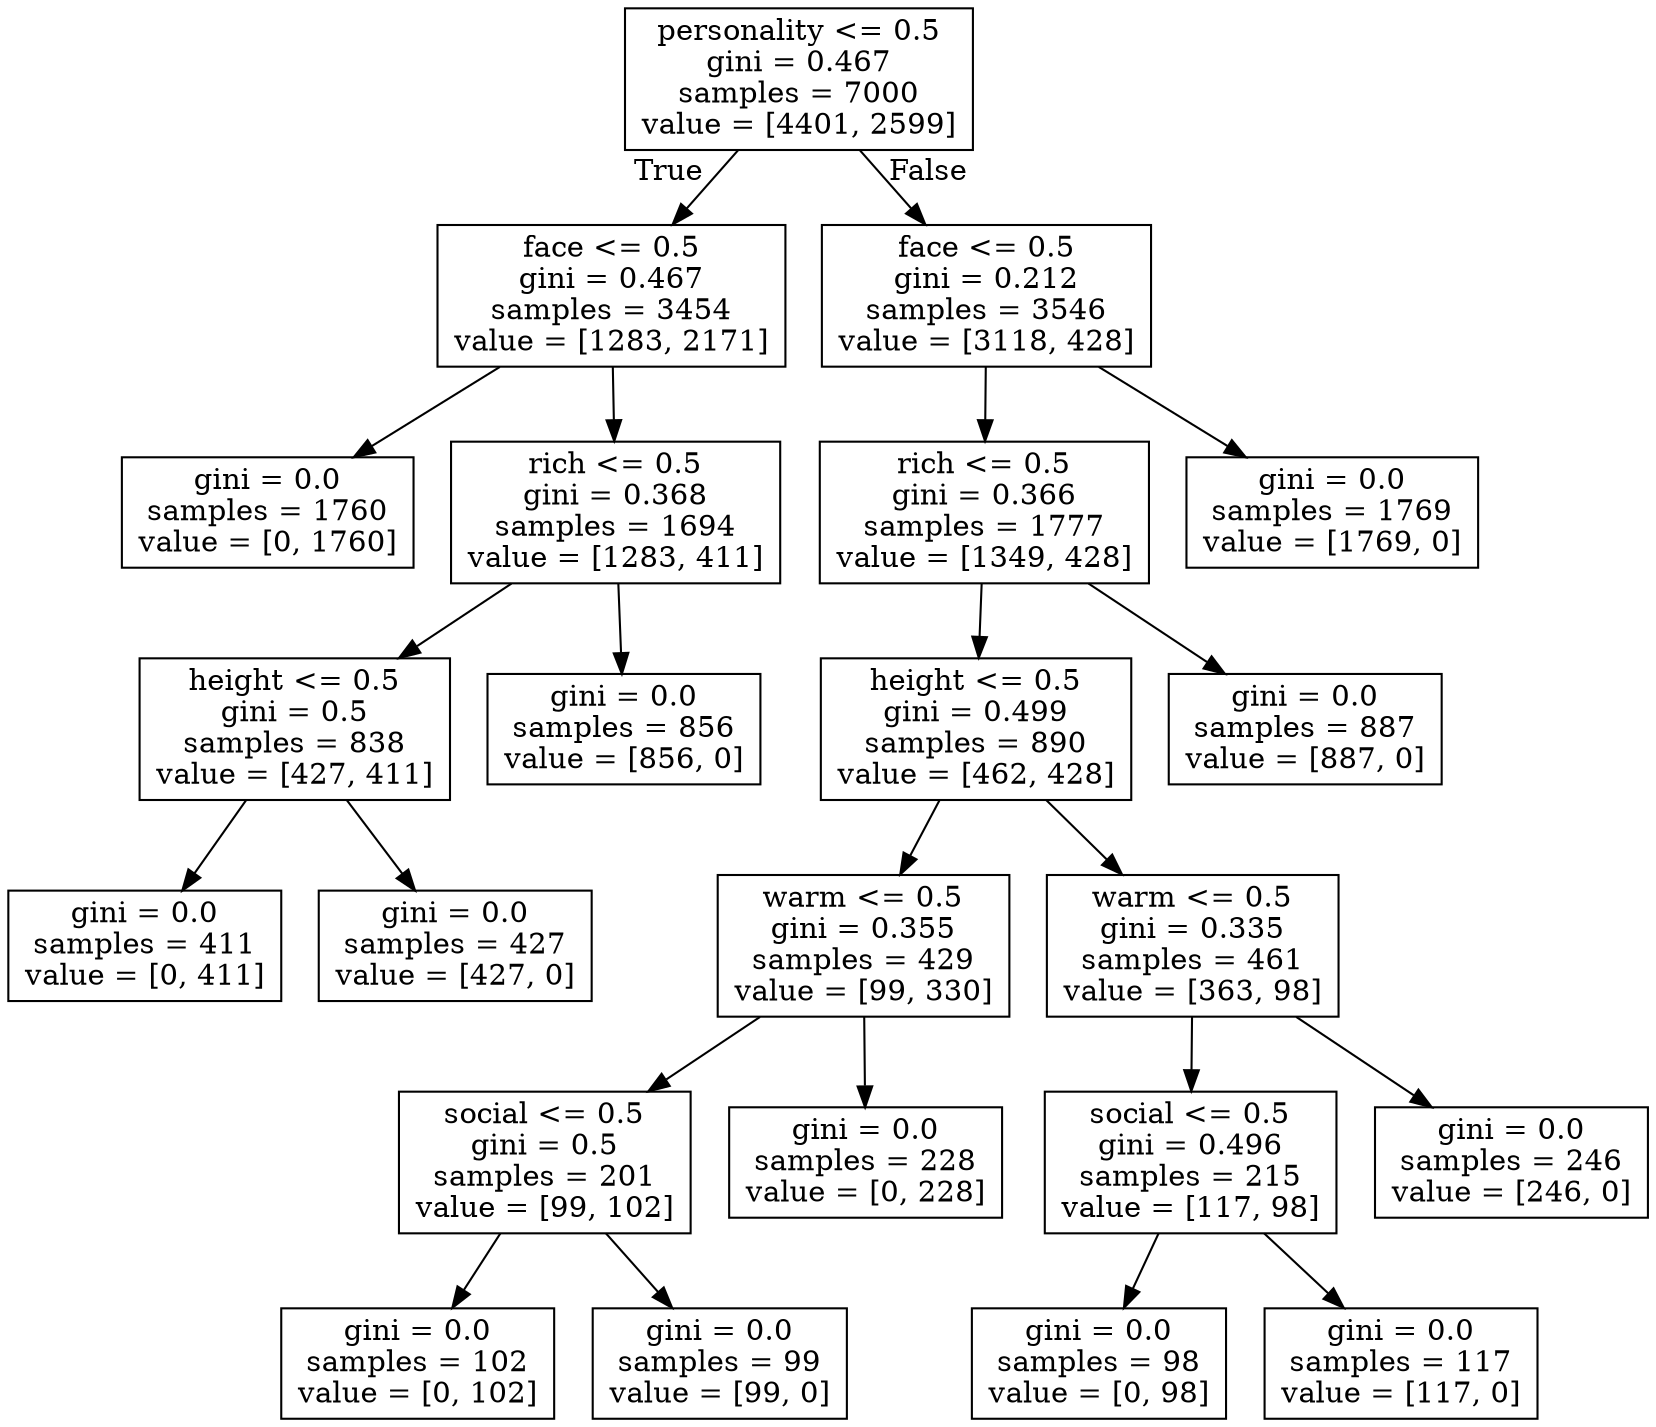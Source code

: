 digraph Tree {
node [shape=box] ;
0 [label="personality <= 0.5\ngini = 0.467\nsamples = 7000\nvalue = [4401, 2599]"] ;
1 [label="face <= 0.5\ngini = 0.467\nsamples = 3454\nvalue = [1283, 2171]"] ;
0 -> 1 [labeldistance=2.5, labelangle=45, headlabel="True"] ;
2 [label="gini = 0.0\nsamples = 1760\nvalue = [0, 1760]"] ;
1 -> 2 ;
3 [label="rich <= 0.5\ngini = 0.368\nsamples = 1694\nvalue = [1283, 411]"] ;
1 -> 3 ;
4 [label="height <= 0.5\ngini = 0.5\nsamples = 838\nvalue = [427, 411]"] ;
3 -> 4 ;
5 [label="gini = 0.0\nsamples = 411\nvalue = [0, 411]"] ;
4 -> 5 ;
6 [label="gini = 0.0\nsamples = 427\nvalue = [427, 0]"] ;
4 -> 6 ;
7 [label="gini = 0.0\nsamples = 856\nvalue = [856, 0]"] ;
3 -> 7 ;
8 [label="face <= 0.5\ngini = 0.212\nsamples = 3546\nvalue = [3118, 428]"] ;
0 -> 8 [labeldistance=2.5, labelangle=-45, headlabel="False"] ;
9 [label="rich <= 0.5\ngini = 0.366\nsamples = 1777\nvalue = [1349, 428]"] ;
8 -> 9 ;
10 [label="height <= 0.5\ngini = 0.499\nsamples = 890\nvalue = [462, 428]"] ;
9 -> 10 ;
11 [label="warm <= 0.5\ngini = 0.355\nsamples = 429\nvalue = [99, 330]"] ;
10 -> 11 ;
12 [label="social <= 0.5\ngini = 0.5\nsamples = 201\nvalue = [99, 102]"] ;
11 -> 12 ;
13 [label="gini = 0.0\nsamples = 102\nvalue = [0, 102]"] ;
12 -> 13 ;
14 [label="gini = 0.0\nsamples = 99\nvalue = [99, 0]"] ;
12 -> 14 ;
15 [label="gini = 0.0\nsamples = 228\nvalue = [0, 228]"] ;
11 -> 15 ;
16 [label="warm <= 0.5\ngini = 0.335\nsamples = 461\nvalue = [363, 98]"] ;
10 -> 16 ;
17 [label="social <= 0.5\ngini = 0.496\nsamples = 215\nvalue = [117, 98]"] ;
16 -> 17 ;
18 [label="gini = 0.0\nsamples = 98\nvalue = [0, 98]"] ;
17 -> 18 ;
19 [label="gini = 0.0\nsamples = 117\nvalue = [117, 0]"] ;
17 -> 19 ;
20 [label="gini = 0.0\nsamples = 246\nvalue = [246, 0]"] ;
16 -> 20 ;
21 [label="gini = 0.0\nsamples = 887\nvalue = [887, 0]"] ;
9 -> 21 ;
22 [label="gini = 0.0\nsamples = 1769\nvalue = [1769, 0]"] ;
8 -> 22 ;
}